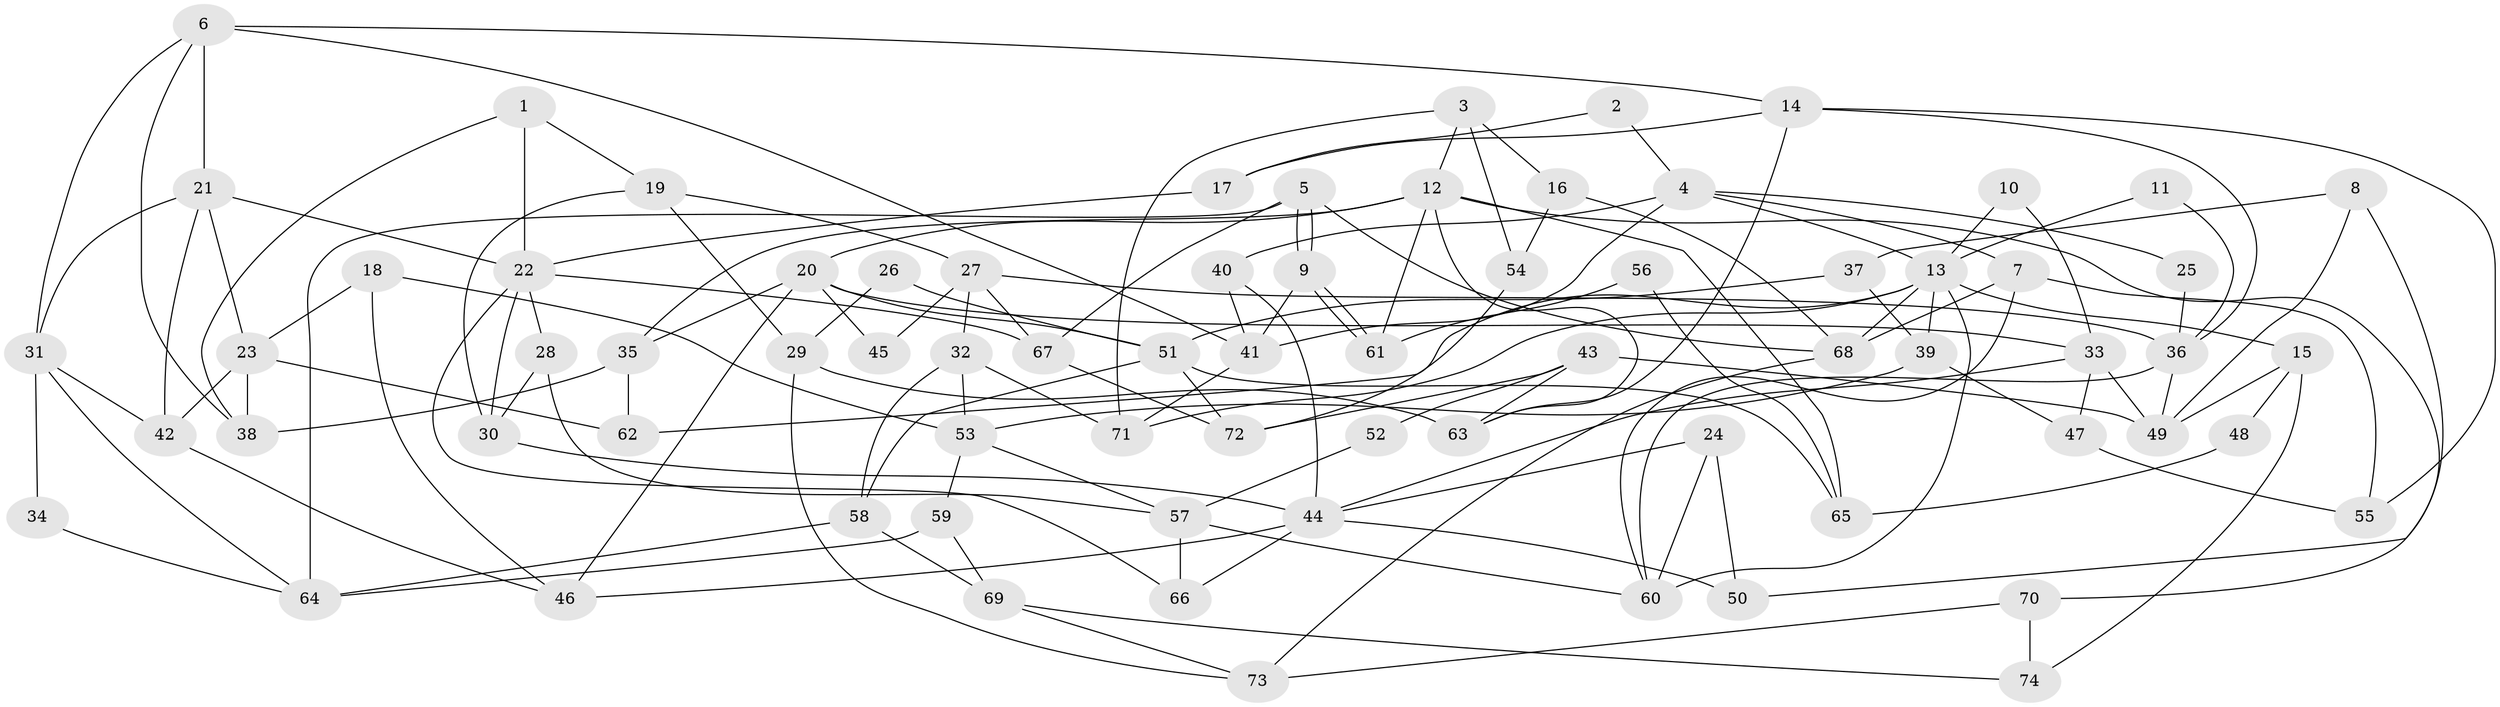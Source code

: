 // Generated by graph-tools (version 1.1) at 2025/49/03/09/25 04:49:55]
// undirected, 74 vertices, 148 edges
graph export_dot {
graph [start="1"]
  node [color=gray90,style=filled];
  1;
  2;
  3;
  4;
  5;
  6;
  7;
  8;
  9;
  10;
  11;
  12;
  13;
  14;
  15;
  16;
  17;
  18;
  19;
  20;
  21;
  22;
  23;
  24;
  25;
  26;
  27;
  28;
  29;
  30;
  31;
  32;
  33;
  34;
  35;
  36;
  37;
  38;
  39;
  40;
  41;
  42;
  43;
  44;
  45;
  46;
  47;
  48;
  49;
  50;
  51;
  52;
  53;
  54;
  55;
  56;
  57;
  58;
  59;
  60;
  61;
  62;
  63;
  64;
  65;
  66;
  67;
  68;
  69;
  70;
  71;
  72;
  73;
  74;
  1 -- 38;
  1 -- 22;
  1 -- 19;
  2 -- 17;
  2 -- 4;
  3 -- 12;
  3 -- 71;
  3 -- 16;
  3 -- 54;
  4 -- 41;
  4 -- 40;
  4 -- 7;
  4 -- 13;
  4 -- 25;
  5 -- 68;
  5 -- 9;
  5 -- 9;
  5 -- 64;
  5 -- 67;
  6 -- 14;
  6 -- 21;
  6 -- 31;
  6 -- 38;
  6 -- 41;
  7 -- 68;
  7 -- 55;
  7 -- 60;
  8 -- 37;
  8 -- 49;
  8 -- 50;
  9 -- 61;
  9 -- 61;
  9 -- 41;
  10 -- 13;
  10 -- 33;
  11 -- 36;
  11 -- 13;
  12 -- 20;
  12 -- 35;
  12 -- 61;
  12 -- 63;
  12 -- 65;
  12 -- 70;
  13 -- 60;
  13 -- 15;
  13 -- 39;
  13 -- 62;
  13 -- 68;
  13 -- 71;
  14 -- 63;
  14 -- 36;
  14 -- 17;
  14 -- 55;
  15 -- 74;
  15 -- 48;
  15 -- 49;
  16 -- 54;
  16 -- 68;
  17 -- 22;
  18 -- 23;
  18 -- 53;
  18 -- 46;
  19 -- 27;
  19 -- 29;
  19 -- 30;
  20 -- 33;
  20 -- 46;
  20 -- 35;
  20 -- 45;
  20 -- 51;
  21 -- 31;
  21 -- 22;
  21 -- 23;
  21 -- 42;
  22 -- 30;
  22 -- 66;
  22 -- 28;
  22 -- 67;
  23 -- 62;
  23 -- 38;
  23 -- 42;
  24 -- 44;
  24 -- 60;
  24 -- 50;
  25 -- 36;
  26 -- 29;
  26 -- 51;
  27 -- 32;
  27 -- 67;
  27 -- 36;
  27 -- 45;
  28 -- 30;
  28 -- 57;
  29 -- 73;
  29 -- 63;
  30 -- 44;
  31 -- 42;
  31 -- 34;
  31 -- 64;
  32 -- 53;
  32 -- 71;
  32 -- 58;
  33 -- 49;
  33 -- 44;
  33 -- 47;
  34 -- 64;
  35 -- 38;
  35 -- 62;
  36 -- 49;
  36 -- 60;
  37 -- 51;
  37 -- 39;
  39 -- 47;
  39 -- 53;
  40 -- 41;
  40 -- 44;
  41 -- 71;
  42 -- 46;
  43 -- 63;
  43 -- 72;
  43 -- 49;
  43 -- 52;
  44 -- 46;
  44 -- 50;
  44 -- 66;
  47 -- 55;
  48 -- 65;
  51 -- 58;
  51 -- 65;
  51 -- 72;
  52 -- 57;
  53 -- 57;
  53 -- 59;
  54 -- 72;
  56 -- 65;
  56 -- 61;
  57 -- 60;
  57 -- 66;
  58 -- 64;
  58 -- 69;
  59 -- 64;
  59 -- 69;
  67 -- 72;
  68 -- 73;
  69 -- 73;
  69 -- 74;
  70 -- 73;
  70 -- 74;
}
